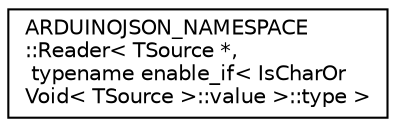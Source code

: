 digraph "Graphical Class Hierarchy"
{
 // LATEX_PDF_SIZE
  edge [fontname="Helvetica",fontsize="10",labelfontname="Helvetica",labelfontsize="10"];
  node [fontname="Helvetica",fontsize="10",shape=record];
  rankdir="LR";
  Node0 [label="ARDUINOJSON_NAMESPACE\l::Reader\< TSource *,\l typename enable_if\< IsCharOr\lVoid\< TSource \>::value \>::type \>",height=0.2,width=0.4,color="black", fillcolor="white", style="filled",URL="$structARDUINOJSON__NAMESPACE_1_1Reader_3_01TSource_01_5_00_01typename_01enable__if_3_01IsCharOrV4732f15182c3b736a00b0a45e074e881.html",tooltip=" "];
}
